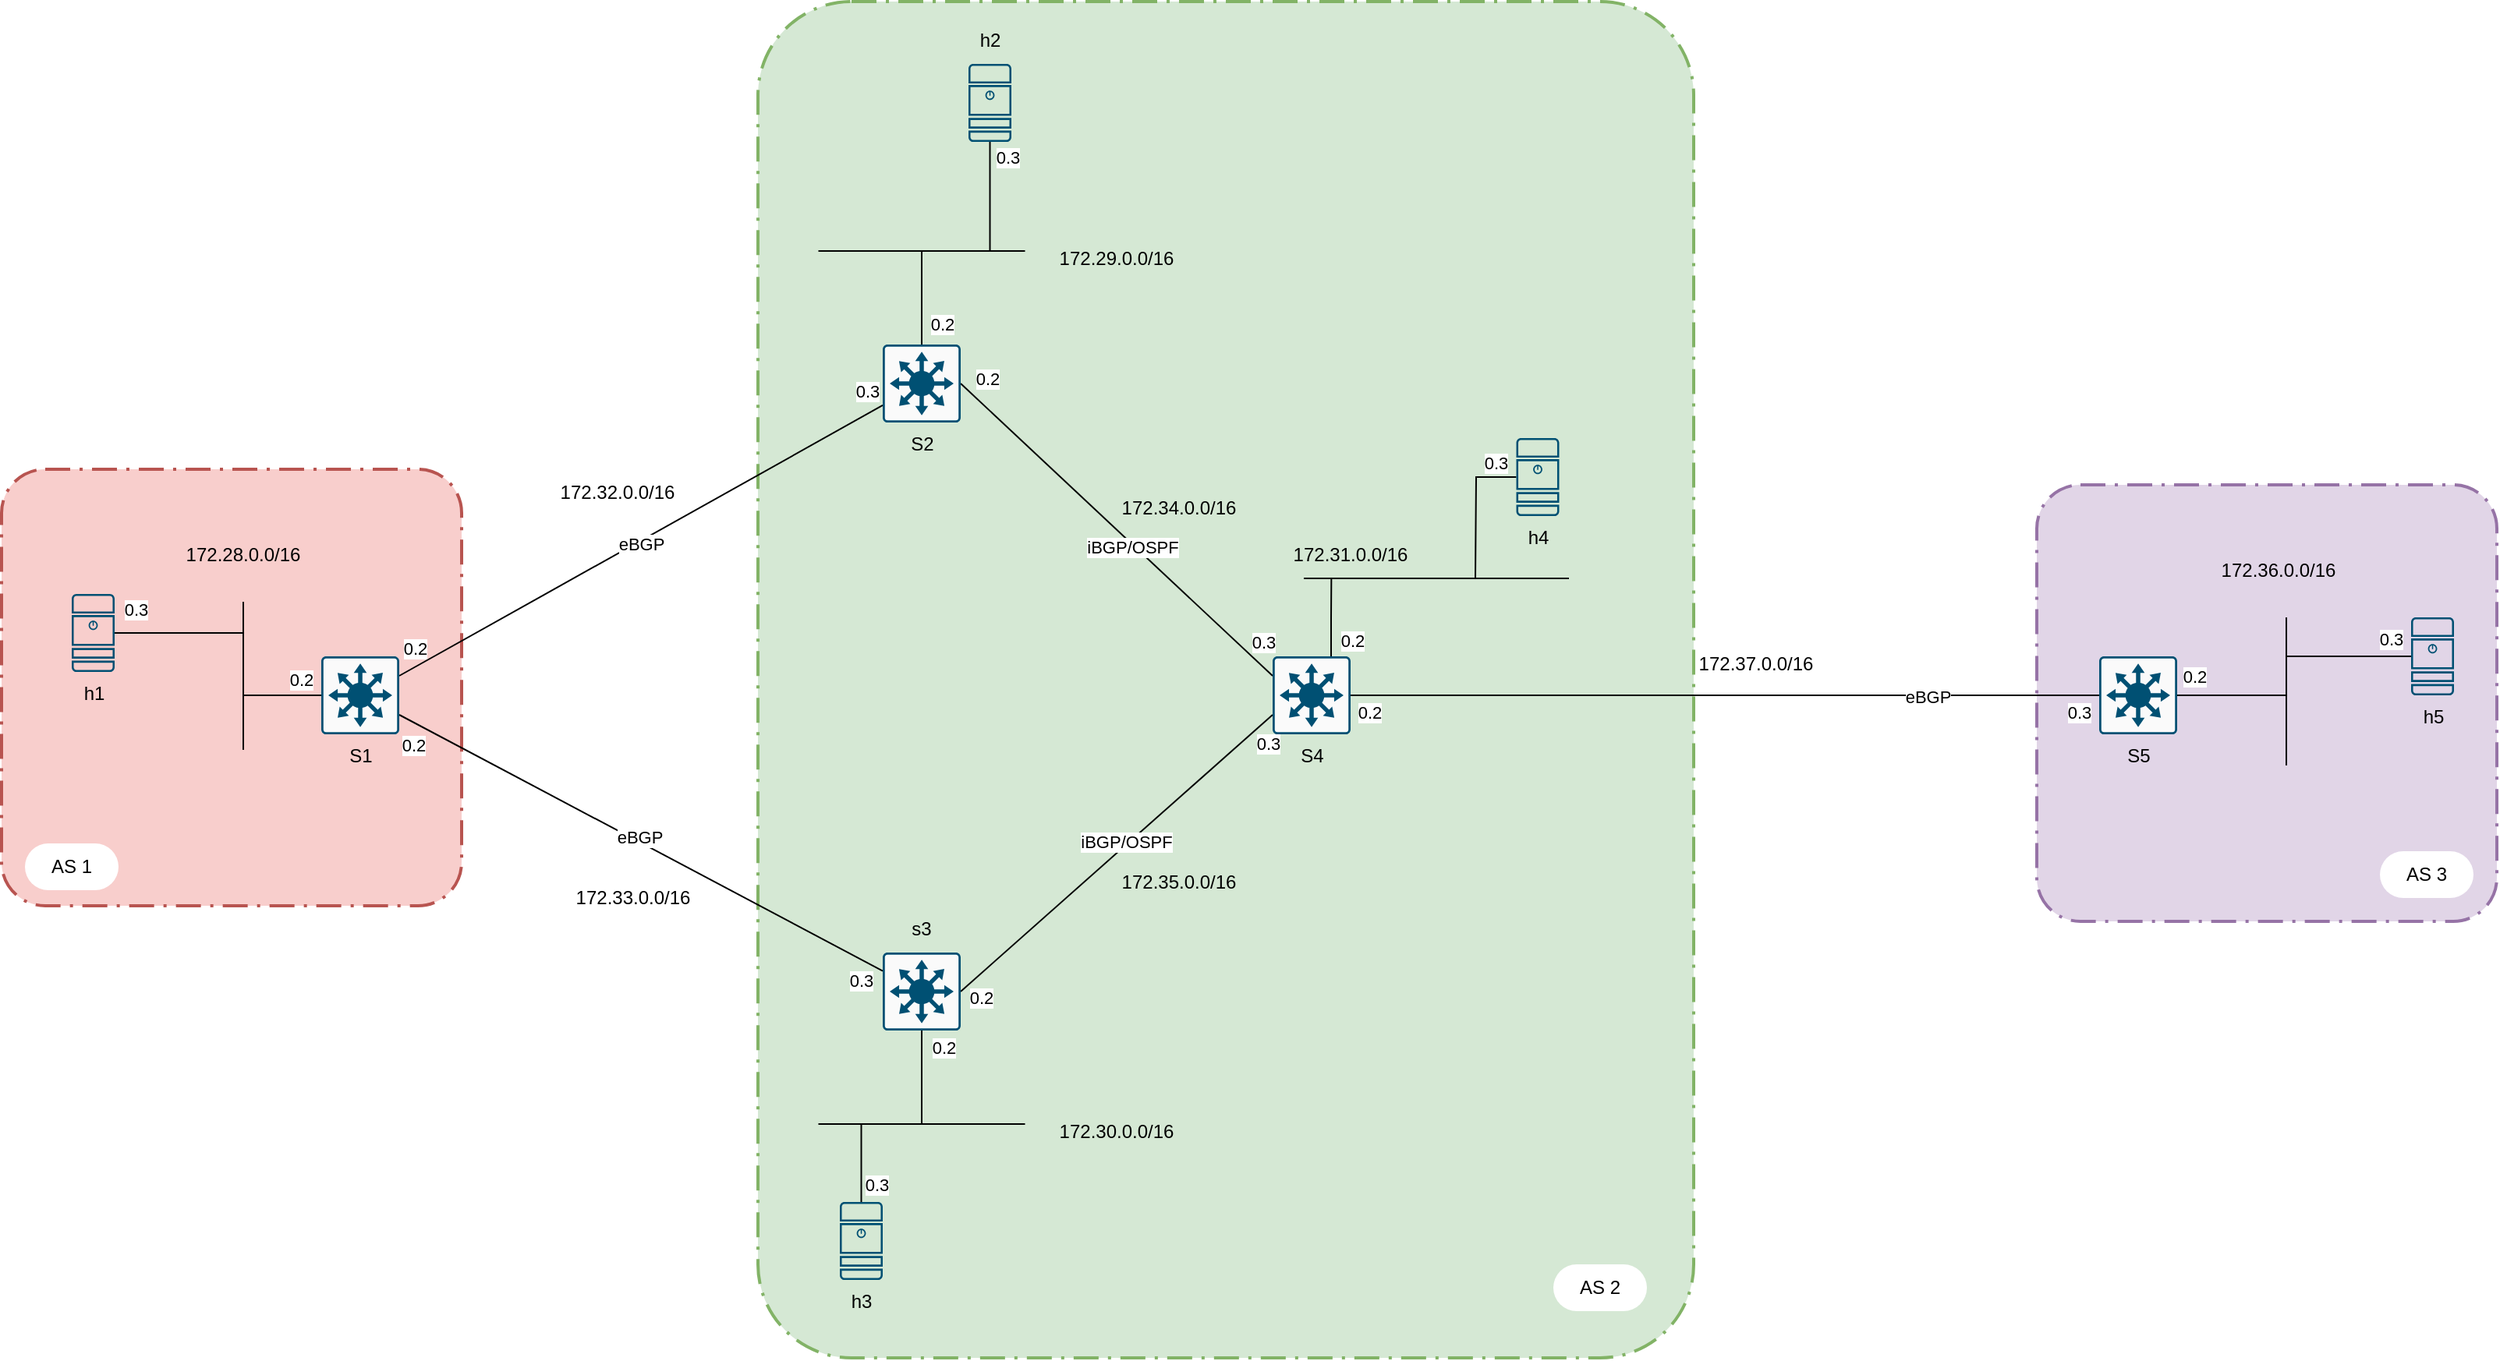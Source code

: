 <mxfile version="18.0.1" type="device"><diagram id="ItzzZZqI-sfth0A7plJ8" name="Page-1"><mxGraphModel dx="1956" dy="1922" grid="1" gridSize="10" guides="1" tooltips="1" connect="1" arrows="1" fold="1" page="1" pageScale="1" pageWidth="850" pageHeight="1100" math="0" shadow="0"><root><mxCell id="0"/><mxCell id="1" parent="0"/><mxCell id="zU2WH-kU9FmtelNuQHx8-56" value="" style="points=[[0.25,0,0],[0.5,0,0],[0.75,0,0],[1,0.25,0],[1,0.5,0],[1,0.75,0],[0.75,1,0],[0.5,1,0],[0.25,1,0],[0,0.75,0],[0,0.5,0],[0,0.25,0]];rounded=1;arcSize=10;dashed=1;strokeColor=#82b366;fillColor=#d5e8d4;dashPattern=8 3 1 3;strokeWidth=2;" parent="1" vertex="1"><mxGeometry x="390" y="-60" width="600" height="870" as="geometry"/></mxCell><mxCell id="zU2WH-kU9FmtelNuQHx8-54" value="" style="points=[[0.25,0,0],[0.5,0,0],[0.75,0,0],[1,0.25,0],[1,0.5,0],[1,0.75,0],[0.75,1,0],[0.5,1,0],[0.25,1,0],[0,0.75,0],[0,0.5,0],[0,0.25,0]];rounded=1;arcSize=10;dashed=1;strokeColor=#b85450;fillColor=#f8cecc;dashPattern=8 3 1 3;strokeWidth=2;" parent="1" vertex="1"><mxGeometry x="-95" y="240" width="295" height="280" as="geometry"/></mxCell><mxCell id="zU2WH-kU9FmtelNuQHx8-6" style="edgeStyle=none;rounded=0;orthogonalLoop=1;jettySize=auto;html=1;entryX=0;entryY=0.75;entryDx=0;entryDy=0;entryPerimeter=0;endArrow=none;endFill=0;exitX=1;exitY=0.5;exitDx=0;exitDy=0;exitPerimeter=0;" parent="1" source="zU2WH-kU9FmtelNuQHx8-1" target="zU2WH-kU9FmtelNuQHx8-3" edge="1"><mxGeometry relative="1" as="geometry"/></mxCell><mxCell id="zU2WH-kU9FmtelNuQHx8-52" value="0.3" style="edgeLabel;html=1;align=center;verticalAlign=middle;resizable=0;points=[];" parent="zU2WH-kU9FmtelNuQHx8-6" vertex="1" connectable="0"><mxGeometry x="0.801" y="2" relative="1" as="geometry"><mxPoint x="18" y="2" as="offset"/></mxGeometry></mxCell><mxCell id="zU2WH-kU9FmtelNuQHx8-53" value="0.2" style="edgeLabel;html=1;align=center;verticalAlign=middle;resizable=0;points=[];" parent="zU2WH-kU9FmtelNuQHx8-6" vertex="1" connectable="0"><mxGeometry x="-0.787" y="-3" relative="1" as="geometry"><mxPoint x="-11" y="20" as="offset"/></mxGeometry></mxCell><mxCell id="zU2WH-kU9FmtelNuQHx8-62" value="iBGP/OSPF" style="edgeLabel;html=1;align=center;verticalAlign=middle;resizable=0;points=[];" parent="zU2WH-kU9FmtelNuQHx8-6" vertex="1" connectable="0"><mxGeometry x="0.074" y="2" relative="1" as="geometry"><mxPoint as="offset"/></mxGeometry></mxCell><mxCell id="zU2WH-kU9FmtelNuQHx8-8" style="edgeStyle=none;rounded=0;orthogonalLoop=1;jettySize=auto;html=1;entryX=1;entryY=0.75;entryDx=0;entryDy=0;entryPerimeter=0;endArrow=none;endFill=0;" parent="1" source="zU2WH-kU9FmtelNuQHx8-1" target="zU2WH-kU9FmtelNuQHx8-4" edge="1"><mxGeometry relative="1" as="geometry"/></mxCell><mxCell id="zU2WH-kU9FmtelNuQHx8-48" value="0.2" style="edgeLabel;html=1;align=center;verticalAlign=middle;resizable=0;points=[];" parent="zU2WH-kU9FmtelNuQHx8-8" vertex="1" connectable="0"><mxGeometry x="0.886" y="4" relative="1" as="geometry"><mxPoint x="-7" y="6" as="offset"/></mxGeometry></mxCell><mxCell id="zU2WH-kU9FmtelNuQHx8-49" value="0.3" style="edgeLabel;html=1;align=center;verticalAlign=middle;resizable=0;points=[];" parent="zU2WH-kU9FmtelNuQHx8-8" vertex="1" connectable="0"><mxGeometry x="-0.863" y="4" relative="1" as="geometry"><mxPoint x="9" y="14" as="offset"/></mxGeometry></mxCell><mxCell id="zU2WH-kU9FmtelNuQHx8-60" value="eBGP" style="edgeLabel;html=1;align=center;verticalAlign=middle;resizable=0;points=[];" parent="zU2WH-kU9FmtelNuQHx8-8" vertex="1" connectable="0"><mxGeometry x="0.015" y="-3" relative="1" as="geometry"><mxPoint as="offset"/></mxGeometry></mxCell><mxCell id="zU2WH-kU9FmtelNuQHx8-29" style="edgeStyle=none;rounded=0;orthogonalLoop=1;jettySize=auto;html=1;endArrow=none;endFill=0;exitX=0.5;exitY=1;exitDx=0;exitDy=0;exitPerimeter=0;" parent="1" source="zU2WH-kU9FmtelNuQHx8-1" edge="1"><mxGeometry relative="1" as="geometry"><mxPoint x="495" y="660" as="targetPoint"/></mxGeometry></mxCell><mxCell id="zU2WH-kU9FmtelNuQHx8-32" value="0.2" style="edgeLabel;html=1;align=center;verticalAlign=middle;resizable=0;points=[];" parent="zU2WH-kU9FmtelNuQHx8-29" vertex="1" connectable="0"><mxGeometry x="-0.2" y="1" relative="1" as="geometry"><mxPoint x="13" y="-13" as="offset"/></mxGeometry></mxCell><mxCell id="zU2WH-kU9FmtelNuQHx8-1" value="" style="sketch=0;points=[[0.015,0.015,0],[0.985,0.015,0],[0.985,0.985,0],[0.015,0.985,0],[0.25,0,0],[0.5,0,0],[0.75,0,0],[1,0.25,0],[1,0.5,0],[1,0.75,0],[0.75,1,0],[0.5,1,0],[0.25,1,0],[0,0.75,0],[0,0.5,0],[0,0.25,0]];verticalLabelPosition=bottom;html=1;verticalAlign=top;aspect=fixed;align=center;pointerEvents=1;shape=mxgraph.cisco19.rect;prIcon=l3_switch;fillColor=#FAFAFA;strokeColor=#005073;" parent="1" vertex="1"><mxGeometry x="470" y="550" width="50" height="50" as="geometry"/></mxCell><mxCell id="zU2WH-kU9FmtelNuQHx8-5" style="rounded=0;orthogonalLoop=1;jettySize=auto;html=1;entryX=0;entryY=0.25;entryDx=0;entryDy=0;entryPerimeter=0;endArrow=none;endFill=0;exitX=1;exitY=0.5;exitDx=0;exitDy=0;exitPerimeter=0;" parent="1" source="zU2WH-kU9FmtelNuQHx8-2" target="zU2WH-kU9FmtelNuQHx8-3" edge="1"><mxGeometry relative="1" as="geometry"/></mxCell><mxCell id="zU2WH-kU9FmtelNuQHx8-50" value="0.2" style="edgeLabel;html=1;align=center;verticalAlign=middle;resizable=0;points=[];" parent="zU2WH-kU9FmtelNuQHx8-5" vertex="1" connectable="0"><mxGeometry x="-0.83" y="-1" relative="1" as="geometry"><mxPoint y="-20" as="offset"/></mxGeometry></mxCell><mxCell id="zU2WH-kU9FmtelNuQHx8-51" value="0.3" style="edgeLabel;html=1;align=center;verticalAlign=middle;resizable=0;points=[];" parent="zU2WH-kU9FmtelNuQHx8-5" vertex="1" connectable="0"><mxGeometry x="0.786" y="2" relative="1" as="geometry"><mxPoint x="14" as="offset"/></mxGeometry></mxCell><mxCell id="zU2WH-kU9FmtelNuQHx8-61" value="iBGP/OSPF" style="edgeLabel;html=1;align=center;verticalAlign=middle;resizable=0;points=[];labelBackgroundColor=default;" parent="zU2WH-kU9FmtelNuQHx8-5" vertex="1" connectable="0"><mxGeometry x="-0.07" y="3" relative="1" as="geometry"><mxPoint x="15" y="20" as="offset"/></mxGeometry></mxCell><mxCell id="zU2WH-kU9FmtelNuQHx8-7" style="edgeStyle=none;rounded=0;orthogonalLoop=1;jettySize=auto;html=1;entryX=1;entryY=0.25;entryDx=0;entryDy=0;entryPerimeter=0;endArrow=none;endFill=0;" parent="1" source="zU2WH-kU9FmtelNuQHx8-2" target="zU2WH-kU9FmtelNuQHx8-4" edge="1"><mxGeometry relative="1" as="geometry"/></mxCell><mxCell id="zU2WH-kU9FmtelNuQHx8-46" value="0.2" style="edgeLabel;html=1;align=center;verticalAlign=middle;resizable=0;points=[];" parent="zU2WH-kU9FmtelNuQHx8-7" vertex="1" connectable="0"><mxGeometry x="0.755" y="4" relative="1" as="geometry"><mxPoint x="-30" as="offset"/></mxGeometry></mxCell><mxCell id="zU2WH-kU9FmtelNuQHx8-47" value="0.3" style="edgeLabel;html=1;align=center;verticalAlign=middle;resizable=0;points=[];" parent="zU2WH-kU9FmtelNuQHx8-7" vertex="1" connectable="0"><mxGeometry x="-0.827" y="-5" relative="1" as="geometry"><mxPoint x="19" y="-20" as="offset"/></mxGeometry></mxCell><mxCell id="zU2WH-kU9FmtelNuQHx8-59" value="eBGP" style="edgeLabel;html=1;align=center;verticalAlign=middle;resizable=0;points=[];" parent="zU2WH-kU9FmtelNuQHx8-7" vertex="1" connectable="0"><mxGeometry x="0.008" y="1" relative="1" as="geometry"><mxPoint as="offset"/></mxGeometry></mxCell><mxCell id="zU2WH-kU9FmtelNuQHx8-39" style="edgeStyle=none;rounded=0;orthogonalLoop=1;jettySize=auto;html=1;exitX=0.5;exitY=0;exitDx=0;exitDy=0;exitPerimeter=0;endArrow=none;endFill=0;" parent="1" source="zU2WH-kU9FmtelNuQHx8-2" edge="1"><mxGeometry relative="1" as="geometry"><mxPoint x="495" y="100" as="targetPoint"/></mxGeometry></mxCell><mxCell id="zU2WH-kU9FmtelNuQHx8-41" value="0.2" style="edgeLabel;html=1;align=center;verticalAlign=middle;resizable=0;points=[];" parent="zU2WH-kU9FmtelNuQHx8-39" vertex="1" connectable="0"><mxGeometry x="0.1" y="1" relative="1" as="geometry"><mxPoint x="14" y="20" as="offset"/></mxGeometry></mxCell><mxCell id="zU2WH-kU9FmtelNuQHx8-2" value="S2" style="sketch=0;points=[[0.015,0.015,0],[0.985,0.015,0],[0.985,0.985,0],[0.015,0.985,0],[0.25,0,0],[0.5,0,0],[0.75,0,0],[1,0.25,0],[1,0.5,0],[1,0.75,0],[0.75,1,0],[0.5,1,0],[0.25,1,0],[0,0.75,0],[0,0.5,0],[0,0.25,0]];verticalLabelPosition=bottom;html=1;verticalAlign=top;aspect=fixed;align=center;pointerEvents=1;shape=mxgraph.cisco19.rect;prIcon=l3_switch;fillColor=#FAFAFA;strokeColor=#005073;" parent="1" vertex="1"><mxGeometry x="470" y="160" width="50" height="50" as="geometry"/></mxCell><mxCell id="0gZgLcedwC0N3vrii9UO-20" style="edgeStyle=orthogonalEdgeStyle;rounded=0;orthogonalLoop=1;jettySize=auto;html=1;exitX=0.75;exitY=0;exitDx=0;exitDy=0;exitPerimeter=0;endArrow=none;endFill=0;" parent="1" source="zU2WH-kU9FmtelNuQHx8-3" edge="1"><mxGeometry relative="1" as="geometry"><mxPoint x="757.667" y="310.0" as="targetPoint"/></mxGeometry></mxCell><mxCell id="0gZgLcedwC0N3vrii9UO-23" value="0.2" style="edgeLabel;html=1;align=center;verticalAlign=middle;resizable=0;points=[];" parent="0gZgLcedwC0N3vrii9UO-20" vertex="1" connectable="0"><mxGeometry x="-0.459" relative="1" as="geometry"><mxPoint x="13" y="3" as="offset"/></mxGeometry></mxCell><mxCell id="zU2WH-kU9FmtelNuQHx8-3" value="S4" style="sketch=0;points=[[0.015,0.015,0],[0.985,0.015,0],[0.985,0.985,0],[0.015,0.985,0],[0.25,0,0],[0.5,0,0],[0.75,0,0],[1,0.25,0],[1,0.5,0],[1,0.75,0],[0.75,1,0],[0.5,1,0],[0.25,1,0],[0,0.75,0],[0,0.5,0],[0,0.25,0]];verticalLabelPosition=bottom;html=1;verticalAlign=top;aspect=fixed;align=center;pointerEvents=1;shape=mxgraph.cisco19.rect;prIcon=l3_switch;fillColor=#FAFAFA;strokeColor=#005073;" parent="1" vertex="1"><mxGeometry x="720" y="360" width="50" height="50" as="geometry"/></mxCell><mxCell id="zU2WH-kU9FmtelNuQHx8-13" style="edgeStyle=none;rounded=0;orthogonalLoop=1;jettySize=auto;html=1;endArrow=none;endFill=0;" parent="1" source="zU2WH-kU9FmtelNuQHx8-4" edge="1"><mxGeometry relative="1" as="geometry"><mxPoint x="60" y="385" as="targetPoint"/></mxGeometry></mxCell><mxCell id="zU2WH-kU9FmtelNuQHx8-15" value="0.2" style="edgeLabel;html=1;align=center;verticalAlign=middle;resizable=0;points=[];" parent="zU2WH-kU9FmtelNuQHx8-13" vertex="1" connectable="0"><mxGeometry x="0.6" y="1" relative="1" as="geometry"><mxPoint x="27" y="-11" as="offset"/></mxGeometry></mxCell><mxCell id="zU2WH-kU9FmtelNuQHx8-4" value="S1" style="sketch=0;points=[[0.015,0.015,0],[0.985,0.015,0],[0.985,0.985,0],[0.015,0.985,0],[0.25,0,0],[0.5,0,0],[0.75,0,0],[1,0.25,0],[1,0.5,0],[1,0.75,0],[0.75,1,0],[0.5,1,0],[0.25,1,0],[0,0.75,0],[0,0.5,0],[0,0.25,0]];verticalLabelPosition=bottom;html=1;verticalAlign=top;aspect=fixed;align=center;pointerEvents=1;shape=mxgraph.cisco19.rect;prIcon=l3_switch;fillColor=#FAFAFA;strokeColor=#005073;" parent="1" vertex="1"><mxGeometry x="110" y="360" width="50" height="50" as="geometry"/></mxCell><mxCell id="zU2WH-kU9FmtelNuQHx8-16" value="0.3" style="edgeStyle=none;rounded=0;orthogonalLoop=1;jettySize=auto;html=1;endArrow=none;endFill=0;" parent="1" edge="1"><mxGeometry x="-0.697" y="15" relative="1" as="geometry"><mxPoint x="60" y="345" as="targetPoint"/><mxPoint x="-22.5" y="345" as="sourcePoint"/><Array as="points"/><mxPoint x="1" as="offset"/></mxGeometry></mxCell><mxCell id="zU2WH-kU9FmtelNuQHx8-10" value="h1" style="sketch=0;points=[[0.015,0.015,0],[0.985,0.015,0],[0.985,0.985,0],[0.015,0.985,0],[0.25,0,0],[0.5,0,0],[0.75,0,0],[1,0.25,0],[1,0.5,0],[1,0.75,0],[0.75,1,0],[0.5,1,0],[0.25,1,0],[0,0.75,0],[0,0.5,0],[0,0.25,0]];verticalLabelPosition=bottom;html=1;verticalAlign=top;aspect=fixed;align=center;pointerEvents=1;shape=mxgraph.cisco19.server;fillColor=#005073;strokeColor=none;" parent="1" vertex="1"><mxGeometry x="-50" y="320" width="27.5" height="50" as="geometry"/></mxCell><mxCell id="zU2WH-kU9FmtelNuQHx8-11" value="" style="endArrow=none;html=1;rounded=0;" parent="1" edge="1"><mxGeometry width="50" height="50" relative="1" as="geometry"><mxPoint x="60" y="420" as="sourcePoint"/><mxPoint x="60" y="325" as="targetPoint"/></mxGeometry></mxCell><mxCell id="zU2WH-kU9FmtelNuQHx8-17" value="172.28.0.0/16" style="text;html=1;strokeColor=none;fillColor=none;align=center;verticalAlign=middle;whiteSpace=wrap;rounded=0;" parent="1" vertex="1"><mxGeometry x="30" y="280" width="60" height="30" as="geometry"/></mxCell><mxCell id="zU2WH-kU9FmtelNuQHx8-18" value="" style="endArrow=none;html=1;rounded=0;" parent="1" edge="1"><mxGeometry width="50" height="50" relative="1" as="geometry"><mxPoint x="740" y="310" as="sourcePoint"/><mxPoint x="910" y="310" as="targetPoint"/></mxGeometry></mxCell><mxCell id="zU2WH-kU9FmtelNuQHx8-19" value="172.31.0.0/16" style="text;html=1;strokeColor=none;fillColor=none;align=center;verticalAlign=middle;whiteSpace=wrap;rounded=0;" parent="1" vertex="1"><mxGeometry x="740" y="280" width="60" height="30" as="geometry"/></mxCell><mxCell id="0gZgLcedwC0N3vrii9UO-21" style="edgeStyle=orthogonalEdgeStyle;rounded=0;orthogonalLoop=1;jettySize=auto;html=1;endArrow=none;endFill=0;" parent="1" source="zU2WH-kU9FmtelNuQHx8-23" edge="1"><mxGeometry relative="1" as="geometry"><mxPoint x="850" y="310.0" as="targetPoint"/></mxGeometry></mxCell><mxCell id="0gZgLcedwC0N3vrii9UO-22" value="0.3" style="edgeLabel;html=1;align=center;verticalAlign=middle;resizable=0;points=[];" parent="0gZgLcedwC0N3vrii9UO-21" vertex="1" connectable="0"><mxGeometry x="-0.076" y="1" relative="1" as="geometry"><mxPoint x="11" y="-26" as="offset"/></mxGeometry></mxCell><mxCell id="zU2WH-kU9FmtelNuQHx8-23" value="h4" style="sketch=0;points=[[0.015,0.015,0],[0.985,0.015,0],[0.985,0.985,0],[0.015,0.985,0],[0.25,0,0],[0.5,0,0],[0.75,0,0],[1,0.25,0],[1,0.5,0],[1,0.75,0],[0.75,1,0],[0.5,1,0],[0.25,1,0],[0,0.75,0],[0,0.5,0],[0,0.25,0]];verticalLabelPosition=bottom;html=1;verticalAlign=top;aspect=fixed;align=center;pointerEvents=1;shape=mxgraph.cisco19.server;fillColor=#005073;strokeColor=none;" parent="1" vertex="1"><mxGeometry x="876.25" y="220" width="27.5" height="50" as="geometry"/></mxCell><mxCell id="zU2WH-kU9FmtelNuQHx8-30" style="edgeStyle=none;rounded=0;orthogonalLoop=1;jettySize=auto;html=1;endArrow=none;endFill=0;" parent="1" source="zU2WH-kU9FmtelNuQHx8-26" edge="1"><mxGeometry relative="1" as="geometry"><mxPoint x="456.25" y="660" as="targetPoint"/></mxGeometry></mxCell><mxCell id="zU2WH-kU9FmtelNuQHx8-31" value="0.3" style="edgeLabel;html=1;align=center;verticalAlign=middle;resizable=0;points=[];" parent="zU2WH-kU9FmtelNuQHx8-30" vertex="1" connectable="0"><mxGeometry x="-0.12" y="2" relative="1" as="geometry"><mxPoint x="11" y="11" as="offset"/></mxGeometry></mxCell><mxCell id="zU2WH-kU9FmtelNuQHx8-26" value="h3" style="sketch=0;points=[[0.015,0.015,0],[0.985,0.015,0],[0.985,0.985,0],[0.015,0.985,0],[0.25,0,0],[0.5,0,0],[0.75,0,0],[1,0.25,0],[1,0.5,0],[1,0.75,0],[0.75,1,0],[0.5,1,0],[0.25,1,0],[0,0.75,0],[0,0.5,0],[0,0.25,0]];verticalLabelPosition=bottom;html=1;verticalAlign=top;aspect=fixed;align=center;pointerEvents=1;shape=mxgraph.cisco19.server;fillColor=#005073;strokeColor=none;" parent="1" vertex="1"><mxGeometry x="442.5" y="710" width="27.5" height="50" as="geometry"/></mxCell><mxCell id="zU2WH-kU9FmtelNuQHx8-27" value="" style="endArrow=none;html=1;rounded=0;" parent="1" edge="1"><mxGeometry width="50" height="50" relative="1" as="geometry"><mxPoint x="561.25" y="660" as="sourcePoint"/><mxPoint x="428.75" y="660" as="targetPoint"/></mxGeometry></mxCell><mxCell id="zU2WH-kU9FmtelNuQHx8-28" value="172.30.0.0/16" style="text;html=1;strokeColor=none;fillColor=none;align=center;verticalAlign=middle;whiteSpace=wrap;rounded=0;" parent="1" vertex="1"><mxGeometry x="590" y="650" width="60" height="30" as="geometry"/></mxCell><mxCell id="zU2WH-kU9FmtelNuQHx8-34" value="s3" style="text;html=1;strokeColor=none;fillColor=none;align=center;verticalAlign=middle;whiteSpace=wrap;rounded=0;" parent="1" vertex="1"><mxGeometry x="465" y="520" width="60" height="30" as="geometry"/></mxCell><mxCell id="zU2WH-kU9FmtelNuQHx8-40" value="0.3" style="edgeStyle=none;rounded=0;orthogonalLoop=1;jettySize=auto;html=1;endArrow=none;endFill=0;" parent="1" source="zU2WH-kU9FmtelNuQHx8-35" edge="1"><mxGeometry x="-0.714" y="11" relative="1" as="geometry"><mxPoint x="538.75" y="100" as="targetPoint"/><mxPoint as="offset"/></mxGeometry></mxCell><mxCell id="zU2WH-kU9FmtelNuQHx8-35" value="" style="sketch=0;points=[[0.015,0.015,0],[0.985,0.015,0],[0.985,0.985,0],[0.015,0.985,0],[0.25,0,0],[0.5,0,0],[0.75,0,0],[1,0.25,0],[1,0.5,0],[1,0.75,0],[0.75,1,0],[0.5,1,0],[0.25,1,0],[0,0.75,0],[0,0.5,0],[0,0.25,0]];verticalLabelPosition=bottom;html=1;verticalAlign=top;aspect=fixed;align=center;pointerEvents=1;shape=mxgraph.cisco19.server;fillColor=#005073;strokeColor=none;" parent="1" vertex="1"><mxGeometry x="525" y="-20" width="27.5" height="50" as="geometry"/></mxCell><mxCell id="zU2WH-kU9FmtelNuQHx8-36" value="" style="endArrow=none;html=1;rounded=0;" parent="1" edge="1"><mxGeometry width="50" height="50" relative="1" as="geometry"><mxPoint x="561.25" y="100" as="sourcePoint"/><mxPoint x="428.75" y="100" as="targetPoint"/></mxGeometry></mxCell><mxCell id="zU2WH-kU9FmtelNuQHx8-37" value="172.29.0.0/16" style="text;html=1;strokeColor=none;fillColor=none;align=center;verticalAlign=middle;whiteSpace=wrap;rounded=0;" parent="1" vertex="1"><mxGeometry x="590" y="90" width="60" height="30" as="geometry"/></mxCell><mxCell id="zU2WH-kU9FmtelNuQHx8-38" value="h2" style="text;html=1;strokeColor=none;fillColor=none;align=center;verticalAlign=middle;whiteSpace=wrap;rounded=0;" parent="1" vertex="1"><mxGeometry x="508.75" y="-50" width="60" height="30" as="geometry"/></mxCell><mxCell id="zU2WH-kU9FmtelNuQHx8-42" value="172.32.0.0/16" style="text;html=1;strokeColor=none;fillColor=none;align=center;verticalAlign=middle;whiteSpace=wrap;rounded=0;" parent="1" vertex="1"><mxGeometry x="270" y="240" width="60" height="30" as="geometry"/></mxCell><mxCell id="zU2WH-kU9FmtelNuQHx8-43" value="172.33.0.0/16" style="text;html=1;strokeColor=none;fillColor=none;align=center;verticalAlign=middle;whiteSpace=wrap;rounded=0;" parent="1" vertex="1"><mxGeometry x="280" y="500" width="60" height="30" as="geometry"/></mxCell><mxCell id="zU2WH-kU9FmtelNuQHx8-44" value="172.34.0.0/16" style="text;html=1;strokeColor=none;fillColor=none;align=center;verticalAlign=middle;whiteSpace=wrap;rounded=0;" parent="1" vertex="1"><mxGeometry x="630" y="250" width="60" height="30" as="geometry"/></mxCell><mxCell id="zU2WH-kU9FmtelNuQHx8-45" value="172.35.0.0/16" style="text;html=1;strokeColor=none;fillColor=none;align=center;verticalAlign=middle;whiteSpace=wrap;rounded=0;" parent="1" vertex="1"><mxGeometry x="630" y="490" width="60" height="30" as="geometry"/></mxCell><mxCell id="zU2WH-kU9FmtelNuQHx8-55" value="AS 1" style="text;html=1;align=center;verticalAlign=middle;whiteSpace=wrap;rounded=1;fillColor=default;gradientColor=none;gradientDirection=radial;arcSize=50;" parent="1" vertex="1"><mxGeometry x="-80" y="480" width="60" height="30" as="geometry"/></mxCell><mxCell id="zU2WH-kU9FmtelNuQHx8-57" value="AS 2" style="text;html=1;align=center;verticalAlign=middle;whiteSpace=wrap;rounded=1;fillColor=default;gradientColor=none;gradientDirection=radial;arcSize=50;" parent="1" vertex="1"><mxGeometry x="900" y="750" width="60" height="30" as="geometry"/></mxCell><mxCell id="0gZgLcedwC0N3vrii9UO-25" value="" style="group" parent="1" vertex="1" connectable="0"><mxGeometry x="1210" y="250" width="295" height="280" as="geometry"/></mxCell><mxCell id="0gZgLcedwC0N3vrii9UO-2" value="" style="points=[[0.25,0,0],[0.5,0,0],[0.75,0,0],[1,0.25,0],[1,0.5,0],[1,0.75,0],[0.75,1,0],[0.5,1,0],[0.25,1,0],[0,0.75,0],[0,0.5,0],[0,0.25,0]];rounded=1;arcSize=10;dashed=1;strokeColor=#9673a6;fillColor=#e1d5e7;dashPattern=8 3 1 3;strokeWidth=2;" parent="0gZgLcedwC0N3vrii9UO-25" vertex="1"><mxGeometry width="295" height="280" as="geometry"/></mxCell><mxCell id="0gZgLcedwC0N3vrii9UO-15" style="edgeStyle=orthogonalEdgeStyle;rounded=0;orthogonalLoop=1;jettySize=auto;html=1;endArrow=none;endFill=0;" parent="0gZgLcedwC0N3vrii9UO-25" source="0gZgLcedwC0N3vrii9UO-7" edge="1"><mxGeometry relative="1" as="geometry"><mxPoint x="160" y="135" as="targetPoint"/></mxGeometry></mxCell><mxCell id="0gZgLcedwC0N3vrii9UO-17" value="0.2" style="edgeLabel;html=1;align=center;verticalAlign=middle;resizable=0;points=[];" parent="0gZgLcedwC0N3vrii9UO-15" vertex="1" connectable="0"><mxGeometry x="-0.273" y="-1" relative="1" as="geometry"><mxPoint x="-15" y="-13" as="offset"/></mxGeometry></mxCell><mxCell id="0gZgLcedwC0N3vrii9UO-7" value="S5" style="sketch=0;points=[[0.015,0.015,0],[0.985,0.015,0],[0.985,0.985,0],[0.015,0.985,0],[0.25,0,0],[0.5,0,0],[0.75,0,0],[1,0.25,0],[1,0.5,0],[1,0.75,0],[0.75,1,0],[0.5,1,0],[0.25,1,0],[0,0.75,0],[0,0.5,0],[0,0.25,0]];verticalLabelPosition=bottom;html=1;verticalAlign=top;aspect=fixed;align=center;pointerEvents=1;shape=mxgraph.cisco19.rect;prIcon=l3_switch;fillColor=#FAFAFA;strokeColor=#005073;" parent="0gZgLcedwC0N3vrii9UO-25" vertex="1"><mxGeometry x="40" y="110" width="50" height="50" as="geometry"/></mxCell><mxCell id="0gZgLcedwC0N3vrii9UO-16" style="edgeStyle=orthogonalEdgeStyle;rounded=0;orthogonalLoop=1;jettySize=auto;html=1;endArrow=none;endFill=0;" parent="0gZgLcedwC0N3vrii9UO-25" source="0gZgLcedwC0N3vrii9UO-9" edge="1"><mxGeometry relative="1" as="geometry"><mxPoint x="160" y="110.0" as="targetPoint"/></mxGeometry></mxCell><mxCell id="0gZgLcedwC0N3vrii9UO-18" value="0.3" style="edgeLabel;html=1;align=center;verticalAlign=middle;resizable=0;points=[];" parent="0gZgLcedwC0N3vrii9UO-16" vertex="1" connectable="0"><mxGeometry x="-0.331" y="-1" relative="1" as="geometry"><mxPoint x="14" y="-10" as="offset"/></mxGeometry></mxCell><mxCell id="0gZgLcedwC0N3vrii9UO-9" value="h5" style="sketch=0;points=[[0.015,0.015,0],[0.985,0.015,0],[0.985,0.985,0],[0.015,0.985,0],[0.25,0,0],[0.5,0,0],[0.75,0,0],[1,0.25,0],[1,0.5,0],[1,0.75,0],[0.75,1,0],[0.5,1,0],[0.25,1,0],[0,0.75,0],[0,0.5,0],[0,0.25,0]];verticalLabelPosition=bottom;html=1;verticalAlign=top;aspect=fixed;align=center;pointerEvents=1;shape=mxgraph.cisco19.server;fillColor=#005073;strokeColor=none;" parent="0gZgLcedwC0N3vrii9UO-25" vertex="1"><mxGeometry x="240" y="85" width="27.5" height="50" as="geometry"/></mxCell><mxCell id="0gZgLcedwC0N3vrii9UO-10" value="" style="endArrow=none;html=1;rounded=0;" parent="0gZgLcedwC0N3vrii9UO-25" edge="1"><mxGeometry width="50" height="50" relative="1" as="geometry"><mxPoint x="160" y="180.0" as="sourcePoint"/><mxPoint x="160" y="85.0" as="targetPoint"/></mxGeometry></mxCell><mxCell id="0gZgLcedwC0N3vrii9UO-11" value="172.36.0.0/16" style="text;html=1;strokeColor=none;fillColor=none;align=center;verticalAlign=middle;whiteSpace=wrap;rounded=0;" parent="0gZgLcedwC0N3vrii9UO-25" vertex="1"><mxGeometry x="125" y="40" width="60" height="30" as="geometry"/></mxCell><mxCell id="0gZgLcedwC0N3vrii9UO-12" value="AS 3" style="text;html=1;align=center;verticalAlign=middle;whiteSpace=wrap;rounded=1;fillColor=default;gradientColor=none;gradientDirection=radial;arcSize=50;" parent="0gZgLcedwC0N3vrii9UO-25" vertex="1"><mxGeometry x="220" y="235" width="60" height="30" as="geometry"/></mxCell><mxCell id="0gZgLcedwC0N3vrii9UO-26" value="172.37.0.0/16" style="text;html=1;strokeColor=none;fillColor=none;align=center;verticalAlign=middle;whiteSpace=wrap;rounded=0;" parent="1" vertex="1"><mxGeometry x="1000" y="350" width="60" height="30" as="geometry"/></mxCell><mxCell id="0gZgLcedwC0N3vrii9UO-24" style="edgeStyle=orthogonalEdgeStyle;rounded=0;orthogonalLoop=1;jettySize=auto;html=1;exitX=1;exitY=0.5;exitDx=0;exitDy=0;exitPerimeter=0;entryX=0;entryY=0.5;entryDx=0;entryDy=0;entryPerimeter=0;endArrow=none;endFill=0;" parent="1" source="zU2WH-kU9FmtelNuQHx8-3" target="0gZgLcedwC0N3vrii9UO-7" edge="1"><mxGeometry relative="1" as="geometry"/></mxCell><mxCell id="0gZgLcedwC0N3vrii9UO-27" value="0.2" style="edgeLabel;html=1;align=center;verticalAlign=middle;resizable=0;points=[];" parent="0gZgLcedwC0N3vrii9UO-24" vertex="1" connectable="0"><mxGeometry x="-0.857" y="-4" relative="1" as="geometry"><mxPoint x="-23" y="7" as="offset"/></mxGeometry></mxCell><mxCell id="0gZgLcedwC0N3vrii9UO-28" value="0.3" style="edgeLabel;html=1;align=center;verticalAlign=middle;resizable=0;points=[];" parent="0gZgLcedwC0N3vrii9UO-24" vertex="1" connectable="0"><mxGeometry x="0.588" y="4" relative="1" as="geometry"><mxPoint x="86" y="15" as="offset"/></mxGeometry></mxCell><mxCell id="enmW-SSZxeBrkAYAjhoj-1" value="eBGP" style="edgeLabel;html=1;align=center;verticalAlign=middle;resizable=0;points=[];" vertex="1" connectable="0" parent="0gZgLcedwC0N3vrii9UO-24"><mxGeometry x="-0.346" y="-1" relative="1" as="geometry"><mxPoint x="213" as="offset"/></mxGeometry></mxCell></root></mxGraphModel></diagram></mxfile>